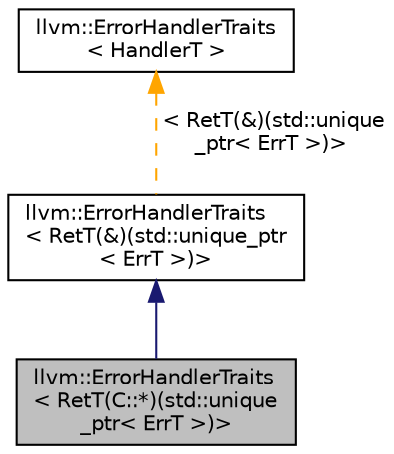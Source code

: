 digraph "llvm::ErrorHandlerTraits&lt; RetT(C::*)(std::unique_ptr&lt; ErrT &gt;)&gt;"
{
 // LATEX_PDF_SIZE
  bgcolor="transparent";
  edge [fontname="Helvetica",fontsize="10",labelfontname="Helvetica",labelfontsize="10"];
  node [fontname="Helvetica",fontsize="10",shape=record];
  Node1 [label="llvm::ErrorHandlerTraits\l\< RetT(C::*)(std::unique\l_ptr\< ErrT \>)\>",height=0.2,width=0.4,color="black", fillcolor="grey75", style="filled", fontcolor="black",tooltip="Specialization for member functions of the form 'RetT (std::unique_ptr<ErrT>)'."];
  Node2 -> Node1 [dir="back",color="midnightblue",fontsize="10",style="solid",fontname="Helvetica"];
  Node2 [label="llvm::ErrorHandlerTraits\l\< RetT(&)(std::unique_ptr\l\< ErrT \>)\>",height=0.2,width=0.4,color="black",URL="$classllvm_1_1ErrorHandlerTraits.html",tooltip=" "];
  Node3 -> Node2 [dir="back",color="orange",fontsize="10",style="dashed",label=" \< RetT(&)(std::unique\l_ptr\< ErrT \>)\>" ,fontname="Helvetica"];
  Node3 [label="llvm::ErrorHandlerTraits\l\< HandlerT \>",height=0.2,width=0.4,color="black",URL="$classllvm_1_1ErrorHandlerTraits.html",tooltip="Helper for testing applicability of, and applying, handlers for ErrorInfo types."];
}
